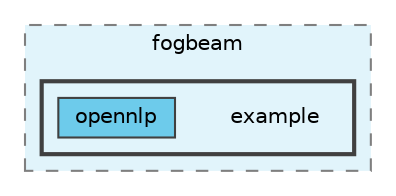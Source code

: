 digraph "src/main/java/org/fogbeam/example"
{
 // LATEX_PDF_SIZE
  bgcolor="transparent";
  edge [fontname=Helvetica,fontsize=10,labelfontname=Helvetica,labelfontsize=10];
  node [fontname=Helvetica,fontsize=10,shape=box,height=0.2,width=0.4];
  compound=true
  subgraph clusterdir_ef8954215ddf6a749af71e62f5c6595d {
    graph [ bgcolor="#e1f4fb", pencolor="grey50", label="fogbeam", fontname=Helvetica,fontsize=10 style="filled,dashed", URL="dir_ef8954215ddf6a749af71e62f5c6595d.html",tooltip=""]
  subgraph clusterdir_7a66a18b6fcf651180ff8b511f9434d9 {
    graph [ bgcolor="#e1f4fb", pencolor="grey25", label="", fontname=Helvetica,fontsize=10 style="filled,bold", URL="dir_7a66a18b6fcf651180ff8b511f9434d9.html",tooltip=""]
    dir_7a66a18b6fcf651180ff8b511f9434d9 [shape=plaintext, label="example"];
  dir_7998e28124dfd3eeefa7c07f6a9cb376 [label="opennlp", fillcolor="#6dcbeb", color="grey25", style="filled", URL="dir_7998e28124dfd3eeefa7c07f6a9cb376.html",tooltip=""];
  }
  }
}
